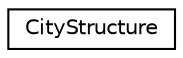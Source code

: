 digraph "Graphical Class Hierarchy"
{
 // LATEX_PDF_SIZE
  edge [fontname="Helvetica",fontsize="10",labelfontname="Helvetica",labelfontsize="10"];
  node [fontname="Helvetica",fontsize="10",shape=record];
  rankdir="LR";
  Node0 [label="CityStructure",height=0.2,width=0.4,color="black", fillcolor="white", style="filled",URL="$classCityStructure.html",tooltip="Represents a city's structure, containing blocks, departments, and income information."];
}
